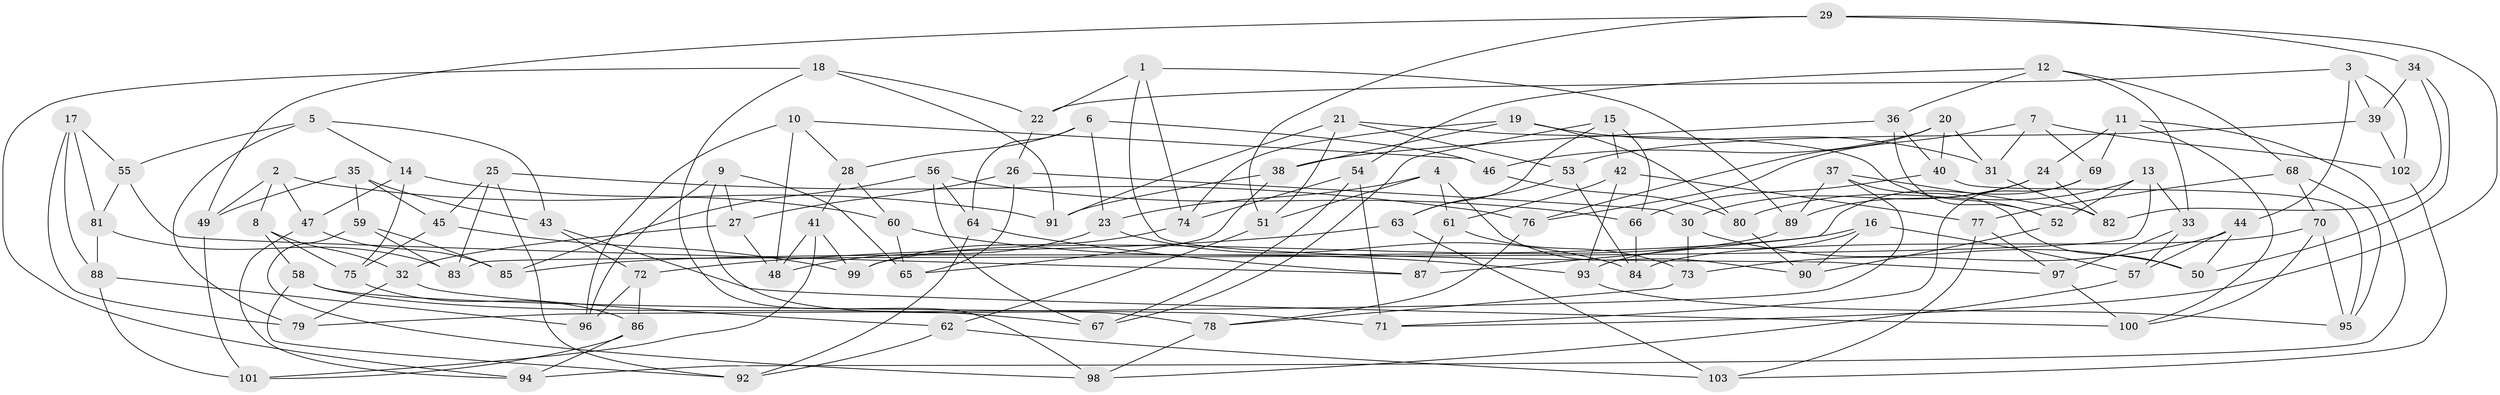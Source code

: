 // Generated by graph-tools (version 1.1) at 2025/56/03/09/25 04:56:11]
// undirected, 103 vertices, 206 edges
graph export_dot {
graph [start="1"]
  node [color=gray90,style=filled];
  1;
  2;
  3;
  4;
  5;
  6;
  7;
  8;
  9;
  10;
  11;
  12;
  13;
  14;
  15;
  16;
  17;
  18;
  19;
  20;
  21;
  22;
  23;
  24;
  25;
  26;
  27;
  28;
  29;
  30;
  31;
  32;
  33;
  34;
  35;
  36;
  37;
  38;
  39;
  40;
  41;
  42;
  43;
  44;
  45;
  46;
  47;
  48;
  49;
  50;
  51;
  52;
  53;
  54;
  55;
  56;
  57;
  58;
  59;
  60;
  61;
  62;
  63;
  64;
  65;
  66;
  67;
  68;
  69;
  70;
  71;
  72;
  73;
  74;
  75;
  76;
  77;
  78;
  79;
  80;
  81;
  82;
  83;
  84;
  85;
  86;
  87;
  88;
  89;
  90;
  91;
  92;
  93;
  94;
  95;
  96;
  97;
  98;
  99;
  100;
  101;
  102;
  103;
  1 -- 22;
  1 -- 89;
  1 -- 97;
  1 -- 74;
  2 -- 49;
  2 -- 91;
  2 -- 8;
  2 -- 47;
  3 -- 102;
  3 -- 39;
  3 -- 44;
  3 -- 22;
  4 -- 61;
  4 -- 23;
  4 -- 90;
  4 -- 51;
  5 -- 55;
  5 -- 43;
  5 -- 79;
  5 -- 14;
  6 -- 28;
  6 -- 23;
  6 -- 46;
  6 -- 64;
  7 -- 102;
  7 -- 76;
  7 -- 69;
  7 -- 31;
  8 -- 58;
  8 -- 32;
  8 -- 75;
  9 -- 65;
  9 -- 96;
  9 -- 78;
  9 -- 27;
  10 -- 46;
  10 -- 48;
  10 -- 28;
  10 -- 96;
  11 -- 94;
  11 -- 100;
  11 -- 69;
  11 -- 24;
  12 -- 68;
  12 -- 54;
  12 -- 33;
  12 -- 36;
  13 -- 83;
  13 -- 52;
  13 -- 80;
  13 -- 33;
  14 -- 75;
  14 -- 60;
  14 -- 47;
  15 -- 63;
  15 -- 67;
  15 -- 66;
  15 -- 42;
  16 -- 85;
  16 -- 57;
  16 -- 90;
  16 -- 93;
  17 -- 79;
  17 -- 81;
  17 -- 88;
  17 -- 55;
  18 -- 91;
  18 -- 94;
  18 -- 22;
  18 -- 98;
  19 -- 38;
  19 -- 31;
  19 -- 74;
  19 -- 80;
  20 -- 40;
  20 -- 76;
  20 -- 46;
  20 -- 31;
  21 -- 91;
  21 -- 52;
  21 -- 53;
  21 -- 51;
  22 -- 26;
  23 -- 48;
  23 -- 84;
  24 -- 89;
  24 -- 30;
  24 -- 82;
  25 -- 76;
  25 -- 45;
  25 -- 92;
  25 -- 83;
  26 -- 30;
  26 -- 27;
  26 -- 65;
  27 -- 48;
  27 -- 32;
  28 -- 60;
  28 -- 41;
  29 -- 71;
  29 -- 34;
  29 -- 49;
  29 -- 51;
  30 -- 50;
  30 -- 73;
  31 -- 82;
  32 -- 79;
  32 -- 62;
  33 -- 57;
  33 -- 97;
  34 -- 50;
  34 -- 39;
  34 -- 82;
  35 -- 43;
  35 -- 59;
  35 -- 49;
  35 -- 45;
  36 -- 40;
  36 -- 38;
  36 -- 52;
  37 -- 79;
  37 -- 89;
  37 -- 82;
  37 -- 50;
  38 -- 91;
  38 -- 65;
  39 -- 102;
  39 -- 53;
  40 -- 66;
  40 -- 95;
  41 -- 101;
  41 -- 99;
  41 -- 48;
  42 -- 61;
  42 -- 93;
  42 -- 77;
  43 -- 72;
  43 -- 100;
  44 -- 50;
  44 -- 57;
  44 -- 73;
  45 -- 99;
  45 -- 75;
  46 -- 80;
  47 -- 85;
  47 -- 94;
  49 -- 101;
  51 -- 62;
  52 -- 90;
  53 -- 63;
  53 -- 84;
  54 -- 74;
  54 -- 67;
  54 -- 71;
  55 -- 81;
  55 -- 87;
  56 -- 67;
  56 -- 64;
  56 -- 85;
  56 -- 66;
  57 -- 98;
  58 -- 92;
  58 -- 67;
  58 -- 71;
  59 -- 98;
  59 -- 85;
  59 -- 83;
  60 -- 65;
  60 -- 93;
  61 -- 87;
  61 -- 73;
  62 -- 92;
  62 -- 103;
  63 -- 103;
  63 -- 72;
  64 -- 92;
  64 -- 87;
  66 -- 84;
  68 -- 70;
  68 -- 95;
  68 -- 77;
  69 -- 71;
  69 -- 87;
  70 -- 95;
  70 -- 100;
  70 -- 84;
  72 -- 96;
  72 -- 86;
  73 -- 78;
  74 -- 99;
  75 -- 86;
  76 -- 78;
  77 -- 97;
  77 -- 103;
  78 -- 98;
  80 -- 90;
  81 -- 88;
  81 -- 83;
  86 -- 94;
  86 -- 101;
  88 -- 101;
  88 -- 96;
  89 -- 99;
  93 -- 95;
  97 -- 100;
  102 -- 103;
}
